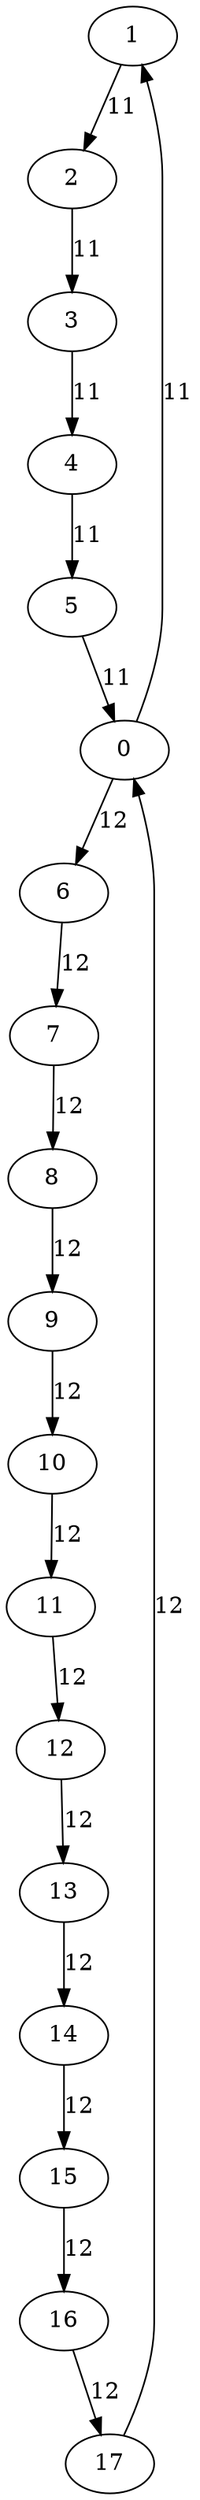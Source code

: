 digraph  {
1;
2;
3;
4;
5;
0;
6;
7;
8;
9;
10;
11;
12;
13;
14;
15;
16;
17;
1 -> 2 [key=0, label=11];
2 -> 3 [key=0, label=11];
3 -> 4 [key=0, label=11];
4 -> 5 [key=0, label=11];
5 -> 0 [key=0, label=11];
0 -> 1 [key=0, label=11];
0 -> 6 [key=0, label=12];
6 -> 7 [key=0, label=12];
7 -> 8 [key=0, label=12];
8 -> 9 [key=0, label=12];
9 -> 10 [key=0, label=12];
10 -> 11 [key=0, label=12];
11 -> 12 [key=0, label=12];
12 -> 13 [key=0, label=12];
13 -> 14 [key=0, label=12];
14 -> 15 [key=0, label=12];
15 -> 16 [key=0, label=12];
16 -> 17 [key=0, label=12];
17 -> 0 [key=0, label=12];
}
